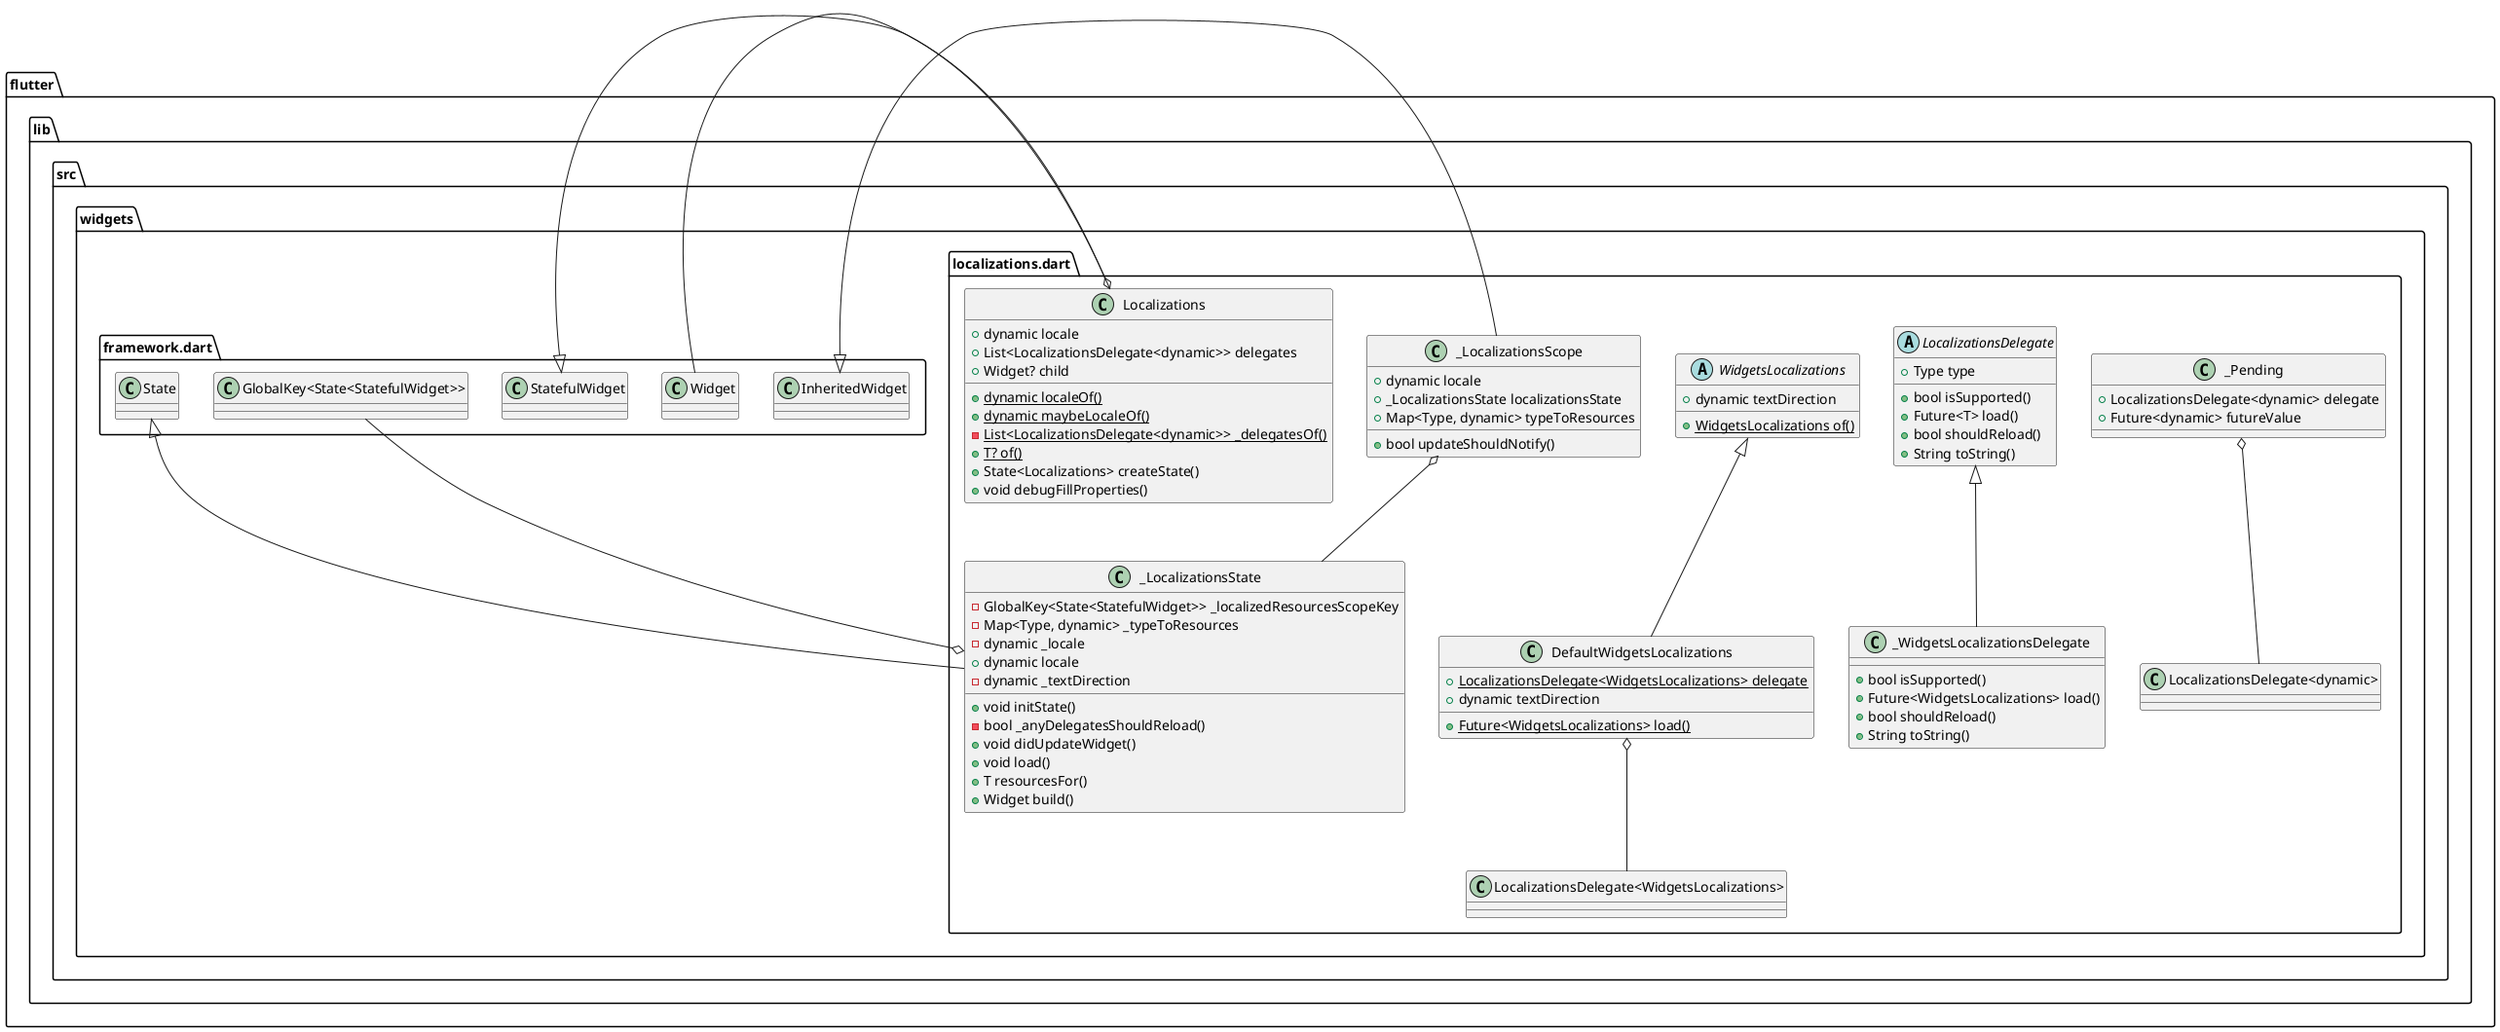@startuml
set namespaceSeparator ::

class "flutter::lib::src::widgets::localizations.dart::_Pending" {
  +LocalizationsDelegate<dynamic> delegate
  +Future<dynamic> futureValue
}

"flutter::lib::src::widgets::localizations.dart::_Pending" o-- "flutter::lib::src::widgets::localizations.dart::LocalizationsDelegate<dynamic>"

abstract class "flutter::lib::src::widgets::localizations.dart::LocalizationsDelegate" {
  +Type type
  +bool isSupported()
  +Future<T> load()
  +bool shouldReload()
  +String toString()
}

abstract class "flutter::lib::src::widgets::localizations.dart::WidgetsLocalizations" {
  +dynamic textDirection
  {static} +WidgetsLocalizations of()
}

class "flutter::lib::src::widgets::localizations.dart::_WidgetsLocalizationsDelegate" {
  +bool isSupported()
  +Future<WidgetsLocalizations> load()
  +bool shouldReload()
  +String toString()
}

"flutter::lib::src::widgets::localizations.dart::LocalizationsDelegate" <|-- "flutter::lib::src::widgets::localizations.dart::_WidgetsLocalizationsDelegate"

class "flutter::lib::src::widgets::localizations.dart::DefaultWidgetsLocalizations" {
  {static} +LocalizationsDelegate<WidgetsLocalizations> delegate
  +dynamic textDirection
  {static} +Future<WidgetsLocalizations> load()
}

"flutter::lib::src::widgets::localizations.dart::DefaultWidgetsLocalizations" o-- "flutter::lib::src::widgets::localizations.dart::LocalizationsDelegate<WidgetsLocalizations>"
"flutter::lib::src::widgets::localizations.dart::WidgetsLocalizations" <|-- "flutter::lib::src::widgets::localizations.dart::DefaultWidgetsLocalizations"

class "flutter::lib::src::widgets::localizations.dart::_LocalizationsScope" {
  +dynamic locale
  +_LocalizationsState localizationsState
  +Map<Type, dynamic> typeToResources
  +bool updateShouldNotify()
}

"flutter::lib::src::widgets::localizations.dart::_LocalizationsScope" o-- "flutter::lib::src::widgets::localizations.dart::_LocalizationsState"
"flutter::lib::src::widgets::framework.dart::InheritedWidget" <|-- "flutter::lib::src::widgets::localizations.dart::_LocalizationsScope"

class "flutter::lib::src::widgets::localizations.dart::Localizations" {
  +dynamic locale
  +List<LocalizationsDelegate<dynamic>> delegates
  +Widget? child
  {static} +dynamic localeOf()
  {static} +dynamic maybeLocaleOf()
  {static} -List<LocalizationsDelegate<dynamic>> _delegatesOf()
  {static} +T? of()
  +State<Localizations> createState()
  +void debugFillProperties()
}

"flutter::lib::src::widgets::localizations.dart::Localizations" o-- "flutter::lib::src::widgets::framework.dart::Widget"
"flutter::lib::src::widgets::framework.dart::StatefulWidget" <|-- "flutter::lib::src::widgets::localizations.dart::Localizations"

class "flutter::lib::src::widgets::localizations.dart::_LocalizationsState" {
  -GlobalKey<State<StatefulWidget>> _localizedResourcesScopeKey
  -Map<Type, dynamic> _typeToResources
  -dynamic _locale
  +dynamic locale
  -dynamic _textDirection
  +void initState()
  -bool _anyDelegatesShouldReload()
  +void didUpdateWidget()
  +void load()
  +T resourcesFor()
  +Widget build()
}

"flutter::lib::src::widgets::localizations.dart::_LocalizationsState" o-- "flutter::lib::src::widgets::framework.dart::GlobalKey<State<StatefulWidget>>"
"flutter::lib::src::widgets::framework.dart::State" <|-- "flutter::lib::src::widgets::localizations.dart::_LocalizationsState"


@enduml